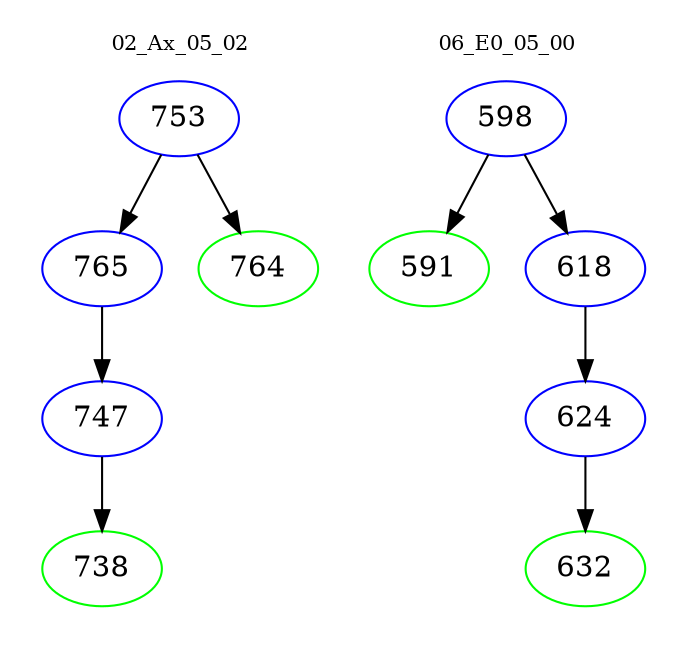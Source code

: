 digraph{
subgraph cluster_0 {
color = white
label = "02_Ax_05_02";
fontsize=10;
T0_753 [label="753", color="blue"]
T0_753 -> T0_765 [color="black"]
T0_765 [label="765", color="blue"]
T0_765 -> T0_747 [color="black"]
T0_747 [label="747", color="blue"]
T0_747 -> T0_738 [color="black"]
T0_738 [label="738", color="green"]
T0_753 -> T0_764 [color="black"]
T0_764 [label="764", color="green"]
}
subgraph cluster_1 {
color = white
label = "06_E0_05_00";
fontsize=10;
T1_598 [label="598", color="blue"]
T1_598 -> T1_591 [color="black"]
T1_591 [label="591", color="green"]
T1_598 -> T1_618 [color="black"]
T1_618 [label="618", color="blue"]
T1_618 -> T1_624 [color="black"]
T1_624 [label="624", color="blue"]
T1_624 -> T1_632 [color="black"]
T1_632 [label="632", color="green"]
}
}
